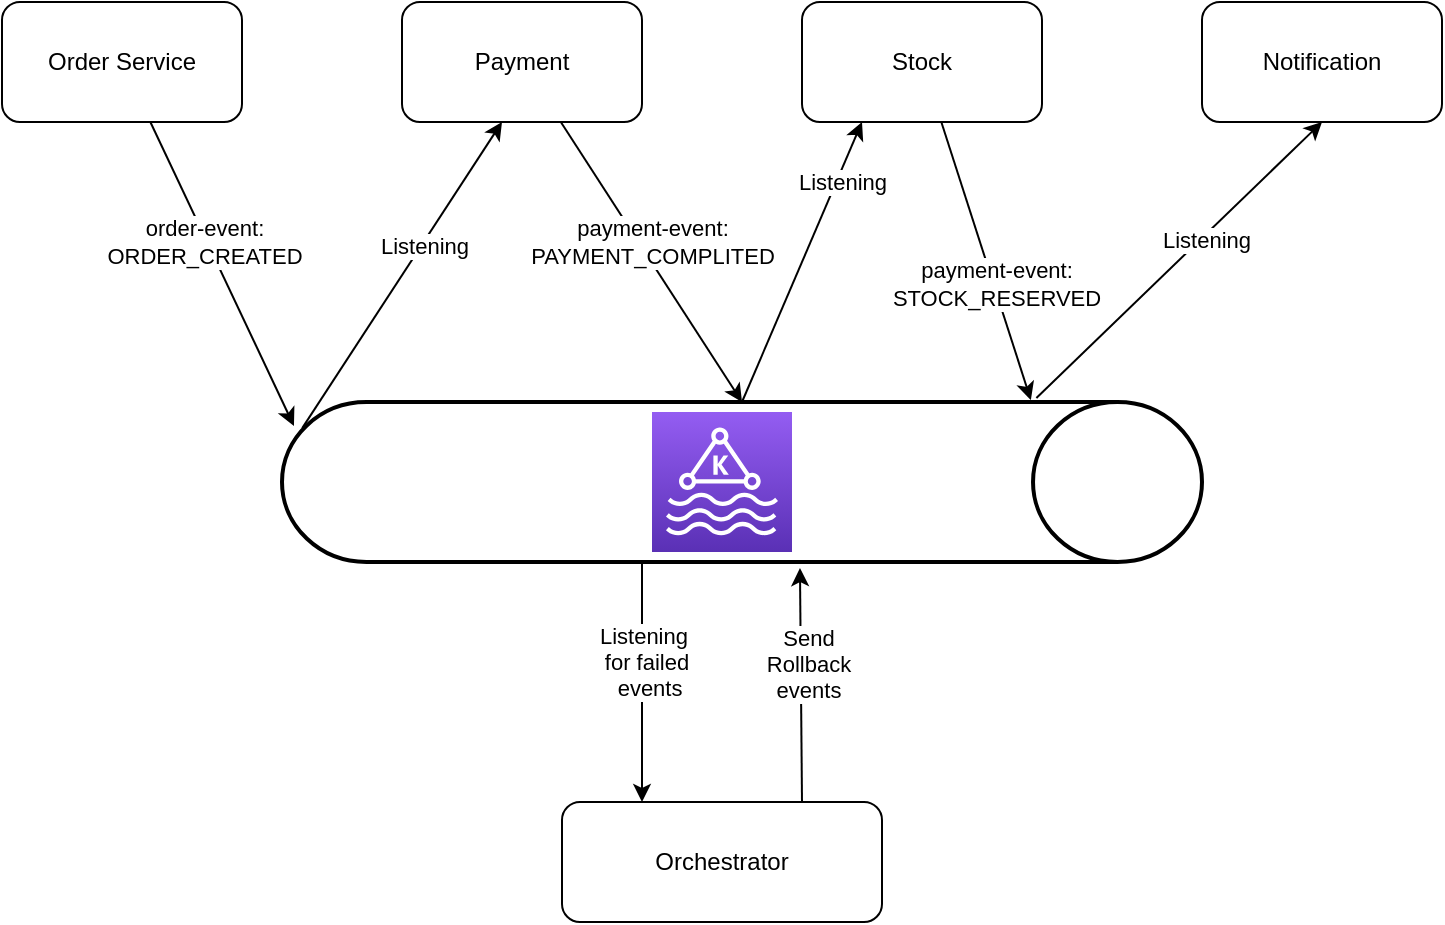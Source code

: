<mxfile version="20.3.0" type="device"><diagram id="C5RBs43oDa-KdzZeNtuy" name="Page-1"><mxGraphModel dx="1420" dy="855" grid="1" gridSize="10" guides="1" tooltips="1" connect="1" arrows="1" fold="1" page="1" pageScale="1" pageWidth="827" pageHeight="1169" math="0" shadow="0"><root><mxCell id="WIyWlLk6GJQsqaUBKTNV-0"/><mxCell id="WIyWlLk6GJQsqaUBKTNV-1" parent="WIyWlLk6GJQsqaUBKTNV-0"/><mxCell id="0nO2xlOLvKjNQEH01Cf_-7" style="rounded=0;orthogonalLoop=1;jettySize=auto;html=1;entryX=0.013;entryY=0.15;entryDx=0;entryDy=0;entryPerimeter=0;" edge="1" parent="WIyWlLk6GJQsqaUBKTNV-1" source="0nO2xlOLvKjNQEH01Cf_-1" target="0nO2xlOLvKjNQEH01Cf_-6"><mxGeometry relative="1" as="geometry"/></mxCell><mxCell id="0nO2xlOLvKjNQEH01Cf_-8" value="order-event:&lt;br&gt;ORDER_CREATED" style="edgeLabel;html=1;align=center;verticalAlign=middle;resizable=0;points=[];" vertex="1" connectable="0" parent="0nO2xlOLvKjNQEH01Cf_-7"><mxGeometry x="-0.236" y="-1" relative="1" as="geometry"><mxPoint y="1" as="offset"/></mxGeometry></mxCell><mxCell id="0nO2xlOLvKjNQEH01Cf_-1" value="Order Service" style="rounded=1;whiteSpace=wrap;html=1;" vertex="1" parent="WIyWlLk6GJQsqaUBKTNV-1"><mxGeometry x="60" y="140" width="120" height="60" as="geometry"/></mxCell><mxCell id="0nO2xlOLvKjNQEH01Cf_-22" style="edgeStyle=none;rounded=0;orthogonalLoop=1;jettySize=auto;html=1;entryX=0.563;entryY=1.038;entryDx=0;entryDy=0;entryPerimeter=0;exitX=0.75;exitY=0;exitDx=0;exitDy=0;" edge="1" parent="WIyWlLk6GJQsqaUBKTNV-1" source="0nO2xlOLvKjNQEH01Cf_-2" target="0nO2xlOLvKjNQEH01Cf_-6"><mxGeometry relative="1" as="geometry"/></mxCell><mxCell id="0nO2xlOLvKjNQEH01Cf_-23" value="Send &lt;br&gt;Rollback&lt;br&gt;events" style="edgeLabel;html=1;align=center;verticalAlign=middle;resizable=0;points=[];" vertex="1" connectable="0" parent="0nO2xlOLvKjNQEH01Cf_-22"><mxGeometry x="0.179" y="-3" relative="1" as="geometry"><mxPoint as="offset"/></mxGeometry></mxCell><mxCell id="0nO2xlOLvKjNQEH01Cf_-2" value="Orchestrator" style="rounded=1;whiteSpace=wrap;html=1;" vertex="1" parent="WIyWlLk6GJQsqaUBKTNV-1"><mxGeometry x="340" y="540" width="160" height="60" as="geometry"/></mxCell><mxCell id="0nO2xlOLvKjNQEH01Cf_-11" style="edgeStyle=none;rounded=0;orthogonalLoop=1;jettySize=auto;html=1;entryX=0.5;entryY=0;entryDx=0;entryDy=0;entryPerimeter=0;" edge="1" parent="WIyWlLk6GJQsqaUBKTNV-1" source="0nO2xlOLvKjNQEH01Cf_-3" target="0nO2xlOLvKjNQEH01Cf_-6"><mxGeometry relative="1" as="geometry"/></mxCell><mxCell id="0nO2xlOLvKjNQEH01Cf_-12" value="payment-event:&lt;br&gt;PAYMENT_COMPLITED" style="edgeLabel;html=1;align=center;verticalAlign=middle;resizable=0;points=[];" vertex="1" connectable="0" parent="0nO2xlOLvKjNQEH01Cf_-11"><mxGeometry x="0.162" y="1" relative="1" as="geometry"><mxPoint x="-8" y="-21" as="offset"/></mxGeometry></mxCell><mxCell id="0nO2xlOLvKjNQEH01Cf_-3" value="Payment&lt;span style=&quot;color: rgba(0, 0, 0, 0); font-family: monospace; font-size: 0px; text-align: start;&quot;&gt;%3CmxGraphModel%3E%3Croot%3E%3CmxCell%20id%3D%220%22%2F%3E%3CmxCell%20id%3D%221%22%20parent%3D%220%22%2F%3E%3CmxCell%20id%3D%222%22%20value%3D%22Orchestrator%22%20style%3D%22rounded%3D1%3BwhiteSpace%3Dwrap%3Bhtml%3D1%3B%22%20vertex%3D%221%22%20parent%3D%221%22%3E%3CmxGeometry%20x%3D%22294%22%20y%3D%22140%22%20width%3D%22120%22%20height%3D%2260%22%20as%3D%22geometry%22%2F%3E%3C%2FmxCell%3E%3C%2Froot%3E%3C%2FmxGraphModel%3E&lt;/span&gt;" style="rounded=1;whiteSpace=wrap;html=1;" vertex="1" parent="WIyWlLk6GJQsqaUBKTNV-1"><mxGeometry x="260" y="140" width="120" height="60" as="geometry"/></mxCell><mxCell id="0nO2xlOLvKjNQEH01Cf_-16" style="edgeStyle=none;rounded=0;orthogonalLoop=1;jettySize=auto;html=1;entryX=0.814;entryY=-0.012;entryDx=0;entryDy=0;entryPerimeter=0;" edge="1" parent="WIyWlLk6GJQsqaUBKTNV-1" source="0nO2xlOLvKjNQEH01Cf_-4" target="0nO2xlOLvKjNQEH01Cf_-6"><mxGeometry relative="1" as="geometry"/></mxCell><mxCell id="0nO2xlOLvKjNQEH01Cf_-17" value="payment-event:&lt;br&gt;STOCK_RESERVED" style="edgeLabel;html=1;align=center;verticalAlign=middle;resizable=0;points=[];" vertex="1" connectable="0" parent="0nO2xlOLvKjNQEH01Cf_-16"><mxGeometry x="0.17" y="1" relative="1" as="geometry"><mxPoint as="offset"/></mxGeometry></mxCell><mxCell id="0nO2xlOLvKjNQEH01Cf_-4" value="Stock" style="rounded=1;whiteSpace=wrap;html=1;" vertex="1" parent="WIyWlLk6GJQsqaUBKTNV-1"><mxGeometry x="460" y="140" width="120" height="60" as="geometry"/></mxCell><mxCell id="0nO2xlOLvKjNQEH01Cf_-5" value="Notification" style="rounded=1;whiteSpace=wrap;html=1;" vertex="1" parent="WIyWlLk6GJQsqaUBKTNV-1"><mxGeometry x="660" y="140" width="120" height="60" as="geometry"/></mxCell><mxCell id="0nO2xlOLvKjNQEH01Cf_-9" style="edgeStyle=none;rounded=0;orthogonalLoop=1;jettySize=auto;html=1;exitX=0.022;exitY=0.163;exitDx=0;exitDy=0;exitPerimeter=0;" edge="1" parent="WIyWlLk6GJQsqaUBKTNV-1" source="0nO2xlOLvKjNQEH01Cf_-6"><mxGeometry relative="1" as="geometry"><mxPoint x="310" y="200" as="targetPoint"/></mxGeometry></mxCell><mxCell id="0nO2xlOLvKjNQEH01Cf_-10" value="Listening" style="edgeLabel;html=1;align=center;verticalAlign=middle;resizable=0;points=[];" vertex="1" connectable="0" parent="0nO2xlOLvKjNQEH01Cf_-9"><mxGeometry x="0.204" y="-1" relative="1" as="geometry"><mxPoint as="offset"/></mxGeometry></mxCell><mxCell id="0nO2xlOLvKjNQEH01Cf_-14" style="edgeStyle=none;rounded=0;orthogonalLoop=1;jettySize=auto;html=1;entryX=0.25;entryY=1;entryDx=0;entryDy=0;exitX=0.5;exitY=0;exitDx=0;exitDy=0;exitPerimeter=0;" edge="1" parent="WIyWlLk6GJQsqaUBKTNV-1" source="0nO2xlOLvKjNQEH01Cf_-6" target="0nO2xlOLvKjNQEH01Cf_-4"><mxGeometry relative="1" as="geometry"/></mxCell><mxCell id="0nO2xlOLvKjNQEH01Cf_-15" value="Listening" style="edgeLabel;html=1;align=center;verticalAlign=middle;resizable=0;points=[];" vertex="1" connectable="0" parent="0nO2xlOLvKjNQEH01Cf_-14"><mxGeometry x="0.169" relative="1" as="geometry"><mxPoint x="15" y="-28" as="offset"/></mxGeometry></mxCell><mxCell id="0nO2xlOLvKjNQEH01Cf_-18" style="edgeStyle=none;rounded=0;orthogonalLoop=1;jettySize=auto;html=1;entryX=0.5;entryY=1;entryDx=0;entryDy=0;exitX=0.82;exitY=-0.025;exitDx=0;exitDy=0;exitPerimeter=0;" edge="1" parent="WIyWlLk6GJQsqaUBKTNV-1" source="0nO2xlOLvKjNQEH01Cf_-6" target="0nO2xlOLvKjNQEH01Cf_-5"><mxGeometry relative="1" as="geometry"/></mxCell><mxCell id="0nO2xlOLvKjNQEH01Cf_-19" value="Listening" style="edgeLabel;html=1;align=center;verticalAlign=middle;resizable=0;points=[];" vertex="1" connectable="0" parent="0nO2xlOLvKjNQEH01Cf_-18"><mxGeometry x="0.174" y="-1" relative="1" as="geometry"><mxPoint y="1" as="offset"/></mxGeometry></mxCell><mxCell id="0nO2xlOLvKjNQEH01Cf_-20" style="edgeStyle=none;rounded=0;orthogonalLoop=1;jettySize=auto;html=1;entryX=0.25;entryY=0;entryDx=0;entryDy=0;" edge="1" parent="WIyWlLk6GJQsqaUBKTNV-1" target="0nO2xlOLvKjNQEH01Cf_-2"><mxGeometry relative="1" as="geometry"><mxPoint x="380" y="420" as="sourcePoint"/></mxGeometry></mxCell><mxCell id="0nO2xlOLvKjNQEH01Cf_-21" value="Listening&amp;nbsp;&lt;br&gt;for failed&lt;br&gt;&amp;nbsp;events" style="edgeLabel;html=1;align=center;verticalAlign=middle;resizable=0;points=[];" vertex="1" connectable="0" parent="0nO2xlOLvKjNQEH01Cf_-20"><mxGeometry x="-0.179" y="2" relative="1" as="geometry"><mxPoint as="offset"/></mxGeometry></mxCell><mxCell id="0nO2xlOLvKjNQEH01Cf_-6" value="" style="strokeWidth=2;html=1;shape=mxgraph.flowchart.direct_data;whiteSpace=wrap;" vertex="1" parent="WIyWlLk6GJQsqaUBKTNV-1"><mxGeometry x="200" y="340" width="460" height="80" as="geometry"/></mxCell><mxCell id="0nO2xlOLvKjNQEH01Cf_-0" value="" style="sketch=0;points=[[0,0,0],[0.25,0,0],[0.5,0,0],[0.75,0,0],[1,0,0],[0,1,0],[0.25,1,0],[0.5,1,0],[0.75,1,0],[1,1,0],[0,0.25,0],[0,0.5,0],[0,0.75,0],[1,0.25,0],[1,0.5,0],[1,0.75,0]];outlineConnect=0;fontColor=#232F3E;gradientColor=#945DF2;gradientDirection=north;fillColor=#5A30B5;strokeColor=#ffffff;dashed=0;verticalLabelPosition=bottom;verticalAlign=top;align=center;html=1;fontSize=12;fontStyle=0;aspect=fixed;shape=mxgraph.aws4.resourceIcon;resIcon=mxgraph.aws4.managed_streaming_for_kafka;" vertex="1" parent="WIyWlLk6GJQsqaUBKTNV-1"><mxGeometry x="385" y="345" width="70" height="70" as="geometry"/></mxCell></root></mxGraphModel></diagram></mxfile>